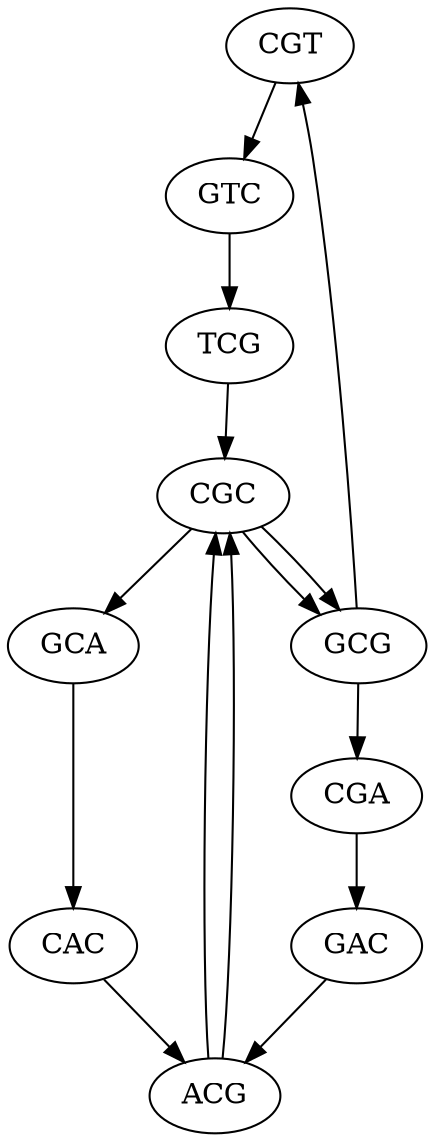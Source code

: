 digraph  {
CGT;
CAC;
GTC;
CGC;
GCG;
ACG;
CGA;
GAC;
GCA;
TCG;
CGT -> GTC  [key=0];
CAC -> ACG  [key=0];
GTC -> TCG  [key=0];
CGC -> GCG  [key=0];
CGC -> GCG  [key=1];
CGC -> GCA  [key=0];
GCG -> CGT  [key=0];
GCG -> CGA  [key=0];
ACG -> CGC  [key=0];
ACG -> CGC  [key=1];
CGA -> GAC  [key=0];
GAC -> ACG  [key=0];
GCA -> CAC  [key=0];
TCG -> CGC  [key=0];
}

